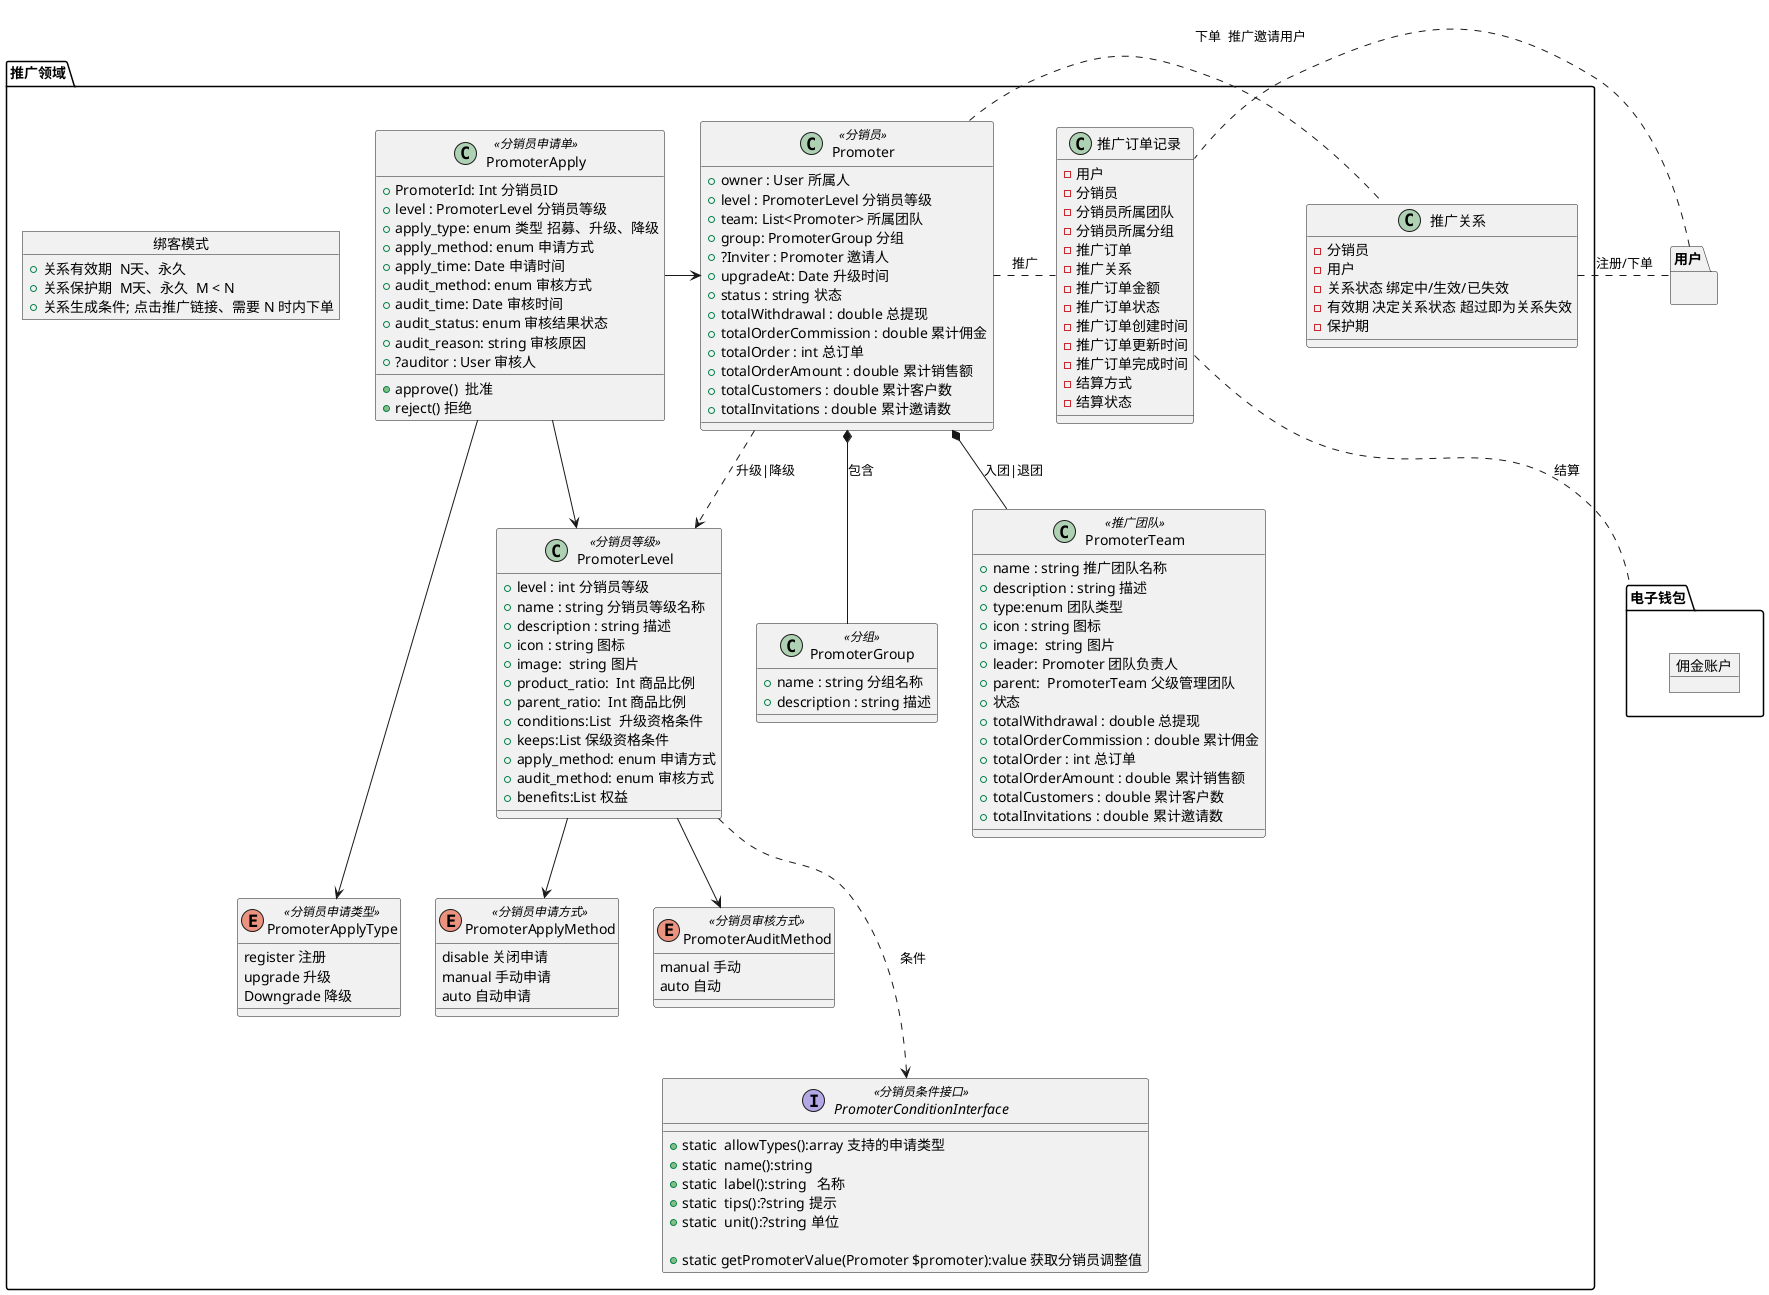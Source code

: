 @startuml
'https://plantuml.com/class-diagram

package 推广领域{

class PromoterLevel<<分销员等级>> {
+level : int 分销员等级
+name : string 分销员等级名称
+description : string 描述
+icon : string 图标
+image:  string 图片
+product_ratio:  Int 商品比例
+parent_ratio:  Int 商品比例
+conditions:List  升级资格条件
+keeps:List 保级资格条件
+apply_method: enum 申请方式
+audit_method: enum 审核方式
+benefits:List 权益
}
PromoterLevel ...> PromoterConditionInterface: 条件
interface PromoterConditionInterface <<分销员条件接口>>{
+ static  allowTypes():array 支持的申请类型
+ static  name():string
+ static  label():string   名称
+ static  tips():?string 提示
+ static  unit():?string 单位

+ static getPromoterValue(Promoter $promoter):value 获取分销员调整值
}

enum PromoterApplyMethod <<分销员申请方式>>{
disable 关闭申请
manual 手动申请
auto 自动申请

}

enum PromoterAuditMethod <<分销员审核方式>>{
manual 手动
auto 自动

}
PromoterLevel --> PromoterApplyMethod
PromoterLevel --> PromoterAuditMethod
class PromoterTeam<<推广团队>>{
+name : string 推广团队名称
+description : string 描述
+type:enum 团队类型
+icon : string 图标
+image:  string 图片
+leader: Promoter 团队负责人
+ parent:  PromoterTeam 父级管理团队
+ 状态
+ totalWithdrawal : double 总提现
+ totalOrderCommission : double 累计佣金
+ totalOrder : int 总订单
+ totalOrderAmount : double 累计销售额
+ totalCustomers : double 累计客户数
+ totalInvitations : double 累计邀请数
}

class PromoterGroup<<分组>>{
+name : string 分组名称
+ description : string 描述
}

class Promoter<<分销员>> {
+ owner : User 所属人
+ level : PromoterLevel 分销员等级
+ team: List<Promoter> 所属团队
+ group: PromoterGroup 分组
+ ?Inviter : Promoter 邀请人
+ upgradeAt: Date 升级时间
+ status : string 状态
+ totalWithdrawal : double 总提现
+ totalOrderCommission : double 累计佣金
+ totalOrder : int 总订单
+ totalOrderAmount : double 累计销售额
+ totalCustomers : double 累计客户数
+ totalInvitations : double 累计邀请数
}


class PromoterApply <<分销员申请单>>{
+PromoterId: Int 分销员ID
+level : PromoterLevel 分销员等级
+apply_type: enum 类型 招募、升级、降级
+apply_method: enum 申请方式
+apply_time: Date 申请时间
+audit_method: enum 审核方式
+audit_time: Date 审核时间
+audit_status: enum 审核结果状态
+audit_reason: string 审核原因
+?auditor : User 审核人

+ approve()  批准
+ reject() 拒绝
}

enum PromoterApplyType <<分销员申请类型>>{
register 注册
upgrade 升级
Downgrade 降级
}
PromoterApply ---> PromoterApplyType
PromoterApply -> Promoter
PromoterApply -> PromoterLevel

class 推广关系{
- 分销员
- 用户
- 关系状态 绑定中/生效/已失效
- 有效期 决定关系状态 超过即为关系失效
- 保护期
}

class  推广订单记录{
- 用户
- 分销员
- 分销员所属团队
- 分销员所属分组
- 推广订单
- 推广关系
- 推广订单金额
- 推广订单状态
- 推广订单创建时间
- 推广订单更新时间
- 推广订单完成时间
- 结算方式
- 结算状态
}




object 绑客模式{
+关系有效期  N天、永久
+关系保护期  M天、永久  M < N
+关系生成条件; 点击推广链接、需要 N 时内下单
}



Promoter *-- PromoterTeam:入团|退团

Promoter *-- PromoterGroup:包含

Promoter ..> PromoterLevel:升级|降级

Promoter . 推广关系:推广邀请用户
Promoter . 推广订单记录:推广


}
用户 . 推广订单记录:下单
推广关系 . 用户:注册/下单

推广订单记录 .. 电子钱包:结算
package 用户{

}

package 电子钱包{

object 佣金账户{
}
}





@enduml